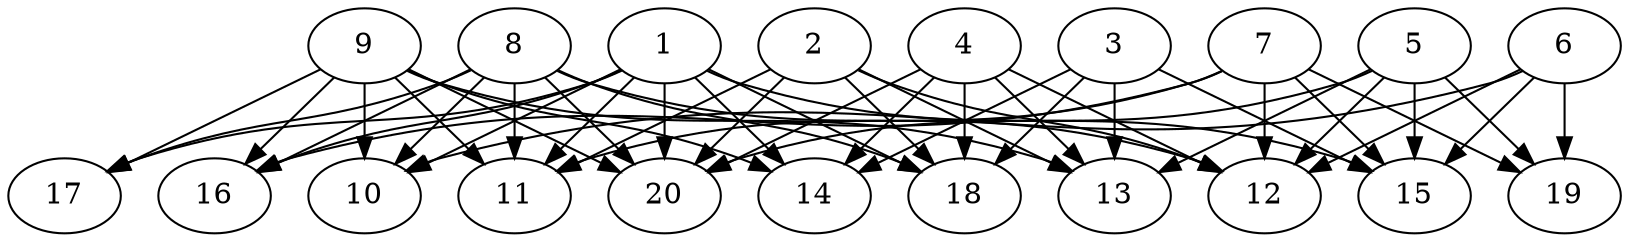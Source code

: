 // DAG automatically generated by daggen at Tue Jul 23 14:25:45 2019
// ./daggen --dot -n 20 --ccr 0.5 --fat 0.7 --regular 0.5 --density 0.6 --mindata 5242880 --maxdata 52428800 
digraph G {
  1 [size="16349184", alpha="0.07", expect_size="8174592"] 
  1 -> 10 [size ="8174592"]
  1 -> 11 [size ="8174592"]
  1 -> 14 [size ="8174592"]
  1 -> 15 [size ="8174592"]
  1 -> 16 [size ="8174592"]
  1 -> 17 [size ="8174592"]
  1 -> 18 [size ="8174592"]
  1 -> 20 [size ="8174592"]
  2 [size="45756416", alpha="0.14", expect_size="22878208"] 
  2 -> 11 [size ="22878208"]
  2 -> 12 [size ="22878208"]
  2 -> 13 [size ="22878208"]
  2 -> 18 [size ="22878208"]
  2 -> 20 [size ="22878208"]
  3 [size="60559360", alpha="0.07", expect_size="30279680"] 
  3 -> 13 [size ="30279680"]
  3 -> 14 [size ="30279680"]
  3 -> 15 [size ="30279680"]
  3 -> 18 [size ="30279680"]
  4 [size="58099712", alpha="0.06", expect_size="29049856"] 
  4 -> 12 [size ="29049856"]
  4 -> 13 [size ="29049856"]
  4 -> 14 [size ="29049856"]
  4 -> 18 [size ="29049856"]
  4 -> 20 [size ="29049856"]
  5 [size="86439936", alpha="0.04", expect_size="43219968"] 
  5 -> 12 [size ="43219968"]
  5 -> 13 [size ="43219968"]
  5 -> 15 [size ="43219968"]
  5 -> 19 [size ="43219968"]
  5 -> 20 [size ="43219968"]
  6 [size="63762432", alpha="0.09", expect_size="31881216"] 
  6 -> 10 [size ="31881216"]
  6 -> 12 [size ="31881216"]
  6 -> 15 [size ="31881216"]
  6 -> 19 [size ="31881216"]
  7 [size="32684032", alpha="0.08", expect_size="16342016"] 
  7 -> 11 [size ="16342016"]
  7 -> 12 [size ="16342016"]
  7 -> 15 [size ="16342016"]
  7 -> 16 [size ="16342016"]
  7 -> 19 [size ="16342016"]
  8 [size="51613696", alpha="0.03", expect_size="25806848"] 
  8 -> 10 [size ="25806848"]
  8 -> 11 [size ="25806848"]
  8 -> 12 [size ="25806848"]
  8 -> 16 [size ="25806848"]
  8 -> 17 [size ="25806848"]
  8 -> 18 [size ="25806848"]
  8 -> 20 [size ="25806848"]
  9 [size="38264832", alpha="0.12", expect_size="19132416"] 
  9 -> 10 [size ="19132416"]
  9 -> 11 [size ="19132416"]
  9 -> 13 [size ="19132416"]
  9 -> 14 [size ="19132416"]
  9 -> 16 [size ="19132416"]
  9 -> 17 [size ="19132416"]
  9 -> 20 [size ="19132416"]
  10 [size="57747456", alpha="0.06", expect_size="28873728"] 
  11 [size="49164288", alpha="0.15", expect_size="24582144"] 
  12 [size="81950720", alpha="0.02", expect_size="40975360"] 
  13 [size="52856832", alpha="0.17", expect_size="26428416"] 
  14 [size="88109056", alpha="0.16", expect_size="44054528"] 
  15 [size="23973888", alpha="0.06", expect_size="11986944"] 
  16 [size="41379840", alpha="0.00", expect_size="20689920"] 
  17 [size="85917696", alpha="0.14", expect_size="42958848"] 
  18 [size="28708864", alpha="0.00", expect_size="14354432"] 
  19 [size="45158400", alpha="0.11", expect_size="22579200"] 
  20 [size="101394432", alpha="0.09", expect_size="50697216"] 
}
